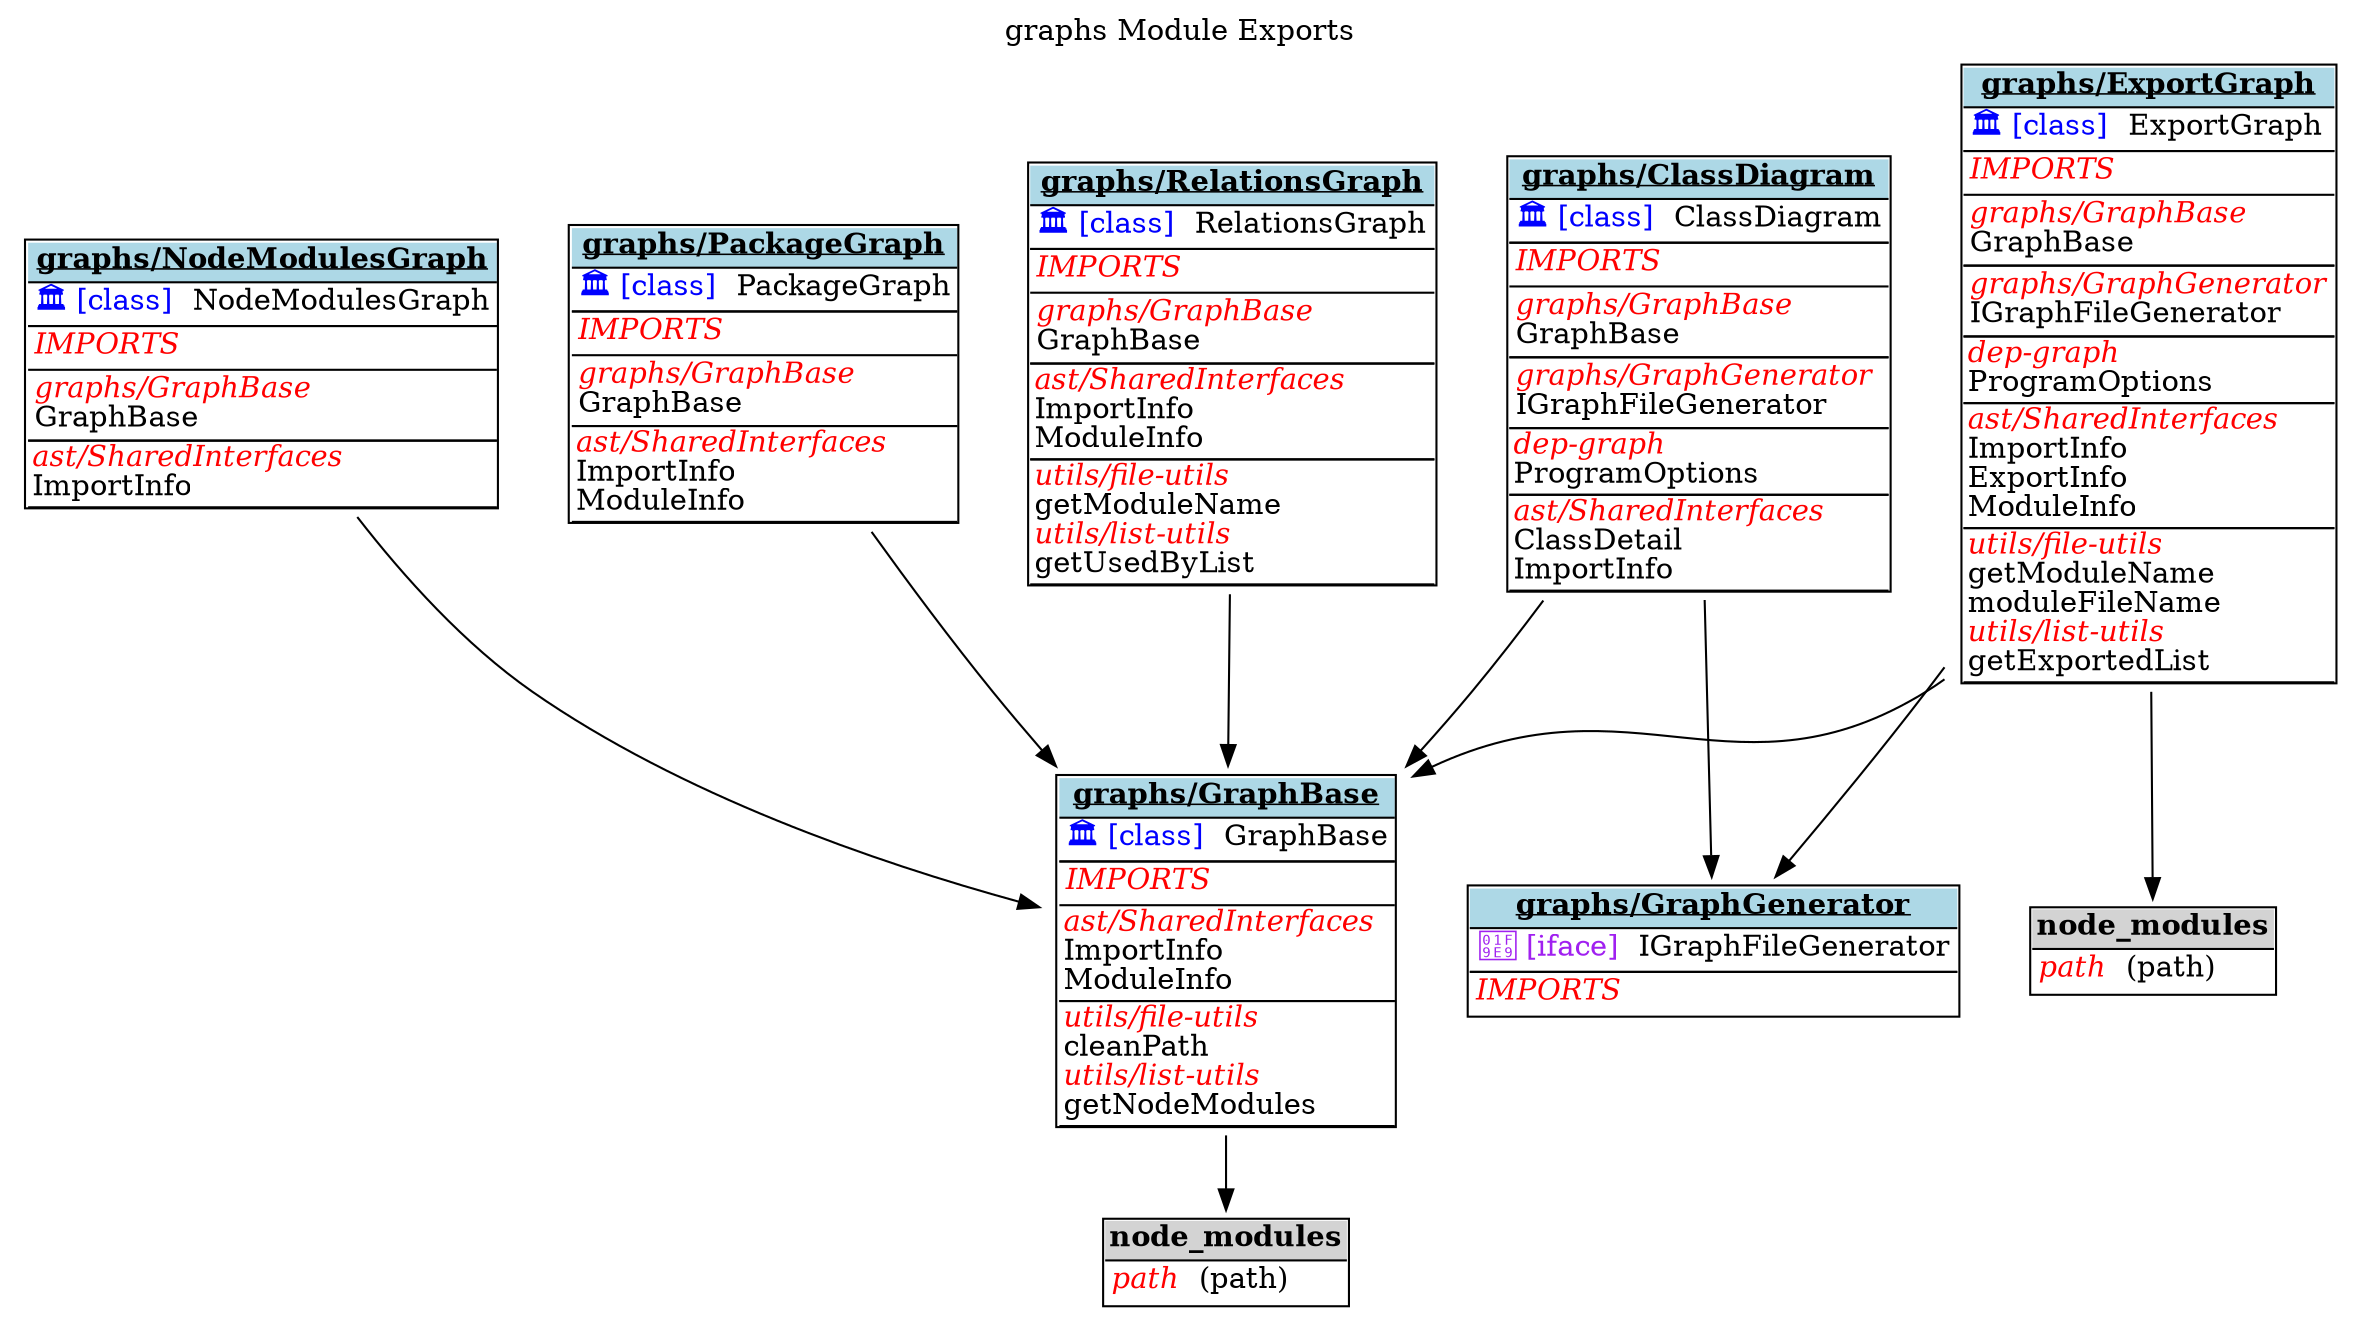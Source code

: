 digraph {label="graphs Module Exports";
labelloc="t";
"graphs/ClassDiagram" [shape=none, label=<<TABLE cellspacing="0" cellborder="0" align="left">
<TR><TD bgcolor="lightblue" HREF="tsdocs\modules\graphs_ClassDiagram.html" TARGET="_blank" align="CENTER"><U><B>graphs/ClassDiagram</B></U></TD></TR>
<TR><TD BORDER="1" SIDES="TB" ALIGN="LEFT" BALIGN="LEFT">
<font color='blue'>🏛️ [class]</font>  ClassDiagram<BR/>
</TD></TR>
<TR><TD BORDER="1" SIDES="T" align="LEFT">
<font color="red"><I>IMPORTS</I></font><BR/>
</TD></TR>
<TR><TD BORDER="1" SIDES="TB" align="left" BALIGN="LEFT">
<font color="red"><I>graphs/GraphBase</I></font><BR/>
GraphBase<BR/>
</TD></TR>
<TR><TD BORDER="1" SIDES="TB" align="left" BALIGN="LEFT">
<font color="red"><I>graphs/GraphGenerator</I></font><BR/>
IGraphFileGenerator<BR/>
</TD></TR>
<TR><TD BORDER="1" SIDES="TB" cellpadding="1" align="left" BALIGN="LEFT">
<font color="red"><I>dep-graph</I></font><BR/>
ProgramOptions<BR/>
</TD></TR>
<TR><TD BORDER="1" SIDES="TB" cellpadding="1" align="left" BALIGN="LEFT">
<font color="red"><I>ast/SharedInterfaces</I></font><BR/>
ClassDetail<BR/>
ImportInfo<BR/>
</TD></TR>
</TABLE>>];
"graphs/ExportGraph" [shape=none, label=<<TABLE cellspacing="0" cellborder="0" align="left">
<TR><TD bgcolor="lightblue" HREF="tsdocs\modules\graphs_ExportGraph.html" TARGET="_blank" align="CENTER"><U><B>graphs/ExportGraph</B></U></TD></TR>
<TR><TD BORDER="1" SIDES="TB" ALIGN="LEFT" BALIGN="LEFT">
<font color='blue'>🏛️ [class]</font>  ExportGraph<BR/>
</TD></TR>
<TR><TD BORDER="1" SIDES="T" align="LEFT">
<font color="red"><I>IMPORTS</I></font><BR/>
</TD></TR>
<TR><TD BORDER="1" SIDES="TB" align="left" BALIGN="LEFT">
<font color="red"><I>graphs/GraphBase</I></font><BR/>
GraphBase<BR/>
</TD></TR>
<TR><TD BORDER="1" SIDES="TB" align="left" BALIGN="LEFT">
<font color="red"><I>graphs/GraphGenerator</I></font><BR/>
IGraphFileGenerator<BR/>
</TD></TR>
<TR><TD BORDER="1" SIDES="TB" cellpadding="1" align="left" BALIGN="LEFT">
<font color="red"><I>dep-graph</I></font><BR/>
ProgramOptions<BR/>
</TD></TR>
<TR><TD BORDER="1" SIDES="TB" cellpadding="1" align="left" BALIGN="LEFT">
<font color="red"><I>ast/SharedInterfaces</I></font><BR/>
ImportInfo<BR/>
ExportInfo<BR/>
ModuleInfo<BR/>
</TD></TR>
<TR><TD BORDER="1" SIDES="TB" cellpadding="1" align="left" BALIGN="LEFT">
<font color="red"><I>utils/file-utils</I></font><BR/>
getModuleName<BR/>
moduleFileName<BR/>
<font color="red"><I>utils/list-utils</I></font><BR/>
getExportedList<BR/>
</TD></TR>
</TABLE>>];
"graphs/ExportGraph-node_modules" [shape=none, label=<<TABLE cellspacing="0" cellborder="0" align="left">
<TR><TD bgcolor="lightgrey" align="center"><B>node_modules</B></TD></TR>
<TR><TD BORDER="1" SIDES="T" align="left" BALIGN="LEFT">
<font color="red"><I>path</I></font>  (path)<BR/>
</TD></TR>
</TABLE>>];
"graphs/ExportGraph"->"graphs/ExportGraph-node_modules";
"graphs/GraphBase" [shape=none, label=<<TABLE cellspacing="0" cellborder="0" align="left">
<TR><TD bgcolor="lightblue" HREF="tsdocs\modules\graphs_GraphBase.html" TARGET="_blank" align="CENTER"><U><B>graphs/GraphBase</B></U></TD></TR>
<TR><TD BORDER="1" SIDES="TB" ALIGN="LEFT" BALIGN="LEFT">
<font color='blue'>🏛️ [class]</font>  GraphBase<BR/>
</TD></TR>
<TR><TD BORDER="1" SIDES="T" align="LEFT">
<font color="red"><I>IMPORTS</I></font><BR/>
</TD></TR>
<TR><TD BORDER="1" SIDES="TB" cellpadding="1" align="left" BALIGN="LEFT">
<font color="red"><I>ast/SharedInterfaces</I></font><BR/>
ImportInfo<BR/>
ModuleInfo<BR/>
</TD></TR>
<TR><TD BORDER="1" SIDES="TB" cellpadding="1" align="left" BALIGN="LEFT">
<font color="red"><I>utils/file-utils</I></font><BR/>
cleanPath<BR/>
<font color="red"><I>utils/list-utils</I></font><BR/>
getNodeModules<BR/>
</TD></TR>
</TABLE>>];
"graphs/GraphBase-node_modules" [shape=none, label=<<TABLE cellspacing="0" cellborder="0" align="left">
<TR><TD bgcolor="lightgrey" align="center"><B>node_modules</B></TD></TR>
<TR><TD BORDER="1" SIDES="T" align="left" BALIGN="LEFT">
<font color="red"><I>path</I></font>  (path)<BR/>
</TD></TR>
</TABLE>>];
"graphs/GraphBase"->"graphs/GraphBase-node_modules";
"graphs/GraphGenerator" [shape=none, label=<<TABLE cellspacing="0" cellborder="0" align="left">
<TR><TD bgcolor="lightblue" HREF="tsdocs\modules\graphs_GraphGenerator.html" TARGET="_blank" align="CENTER"><U><B>graphs/GraphGenerator</B></U></TD></TR>
<TR><TD BORDER="1" SIDES="TB" ALIGN="LEFT" BALIGN="LEFT">
<font color='purple'>🧩 [iface]</font>  IGraphFileGenerator<BR/>
</TD></TR>
<TR><TD BORDER="1" SIDES="T" align="LEFT">
<font color="red"><I>IMPORTS</I></font><BR/>
</TD></TR>
</TABLE>>];
"graphs/NodeModulesGraph" [shape=none, label=<<TABLE cellspacing="0" cellborder="0" align="left">
<TR><TD bgcolor="lightblue" HREF="tsdocs\modules\graphs_NodeModulesGraph.html" TARGET="_blank" align="CENTER"><U><B>graphs/NodeModulesGraph</B></U></TD></TR>
<TR><TD BORDER="1" SIDES="TB" ALIGN="LEFT" BALIGN="LEFT">
<font color='blue'>🏛️ [class]</font>  NodeModulesGraph<BR/>
</TD></TR>
<TR><TD BORDER="1" SIDES="T" align="LEFT">
<font color="red"><I>IMPORTS</I></font><BR/>
</TD></TR>
<TR><TD BORDER="1" SIDES="TB" align="left" BALIGN="LEFT">
<font color="red"><I>graphs/GraphBase</I></font><BR/>
GraphBase<BR/>
</TD></TR>
<TR><TD BORDER="1" SIDES="TB" cellpadding="1" align="left" BALIGN="LEFT">
<font color="red"><I>ast/SharedInterfaces</I></font><BR/>
ImportInfo<BR/>
</TD></TR>
</TABLE>>];
"graphs/PackageGraph" [shape=none, label=<<TABLE cellspacing="0" cellborder="0" align="left">
<TR><TD bgcolor="lightblue" HREF="tsdocs\modules\graphs_PackageGraph.html" TARGET="_blank" align="CENTER"><U><B>graphs/PackageGraph</B></U></TD></TR>
<TR><TD BORDER="1" SIDES="TB" ALIGN="LEFT" BALIGN="LEFT">
<font color='blue'>🏛️ [class]</font>  PackageGraph<BR/>
</TD></TR>
<TR><TD BORDER="1" SIDES="T" align="LEFT">
<font color="red"><I>IMPORTS</I></font><BR/>
</TD></TR>
<TR><TD BORDER="1" SIDES="TB" align="left" BALIGN="LEFT">
<font color="red"><I>graphs/GraphBase</I></font><BR/>
GraphBase<BR/>
</TD></TR>
<TR><TD BORDER="1" SIDES="TB" cellpadding="1" align="left" BALIGN="LEFT">
<font color="red"><I>ast/SharedInterfaces</I></font><BR/>
ImportInfo<BR/>
ModuleInfo<BR/>
</TD></TR>
</TABLE>>];
"graphs/RelationsGraph" [shape=none, label=<<TABLE cellspacing="0" cellborder="0" align="left">
<TR><TD bgcolor="lightblue" HREF="tsdocs\modules\graphs_RelationsGraph.html" TARGET="_blank" align="CENTER"><U><B>graphs/RelationsGraph</B></U></TD></TR>
<TR><TD BORDER="1" SIDES="TB" ALIGN="LEFT" BALIGN="LEFT">
<font color='blue'>🏛️ [class]</font>  RelationsGraph<BR/>
</TD></TR>
<TR><TD BORDER="1" SIDES="T" align="LEFT">
<font color="red"><I>IMPORTS</I></font><BR/>
</TD></TR>
<TR><TD BORDER="1" SIDES="TB" align="left" BALIGN="LEFT">
<font color="red"><I>graphs/GraphBase</I></font><BR/>
GraphBase<BR/>
</TD></TR>
<TR><TD BORDER="1" SIDES="TB" cellpadding="1" align="left" BALIGN="LEFT">
<font color="red"><I>ast/SharedInterfaces</I></font><BR/>
ImportInfo<BR/>
ModuleInfo<BR/>
</TD></TR>
<TR><TD BORDER="1" SIDES="TB" cellpadding="1" align="left" BALIGN="LEFT">
<font color="red"><I>utils/file-utils</I></font><BR/>
getModuleName<BR/>
<font color="red"><I>utils/list-utils</I></font><BR/>
getUsedByList<BR/>
</TD></TR>
</TABLE>>];
"graphs/ClassDiagram"->"graphs/GraphBase";
"graphs/ClassDiagram"->"graphs/GraphGenerator";
"graphs/ExportGraph"->"graphs/GraphBase";
"graphs/ExportGraph"->"graphs/GraphGenerator";
"graphs/NodeModulesGraph"->"graphs/GraphBase";
"graphs/PackageGraph"->"graphs/GraphBase";
"graphs/RelationsGraph"->"graphs/GraphBase";
}
